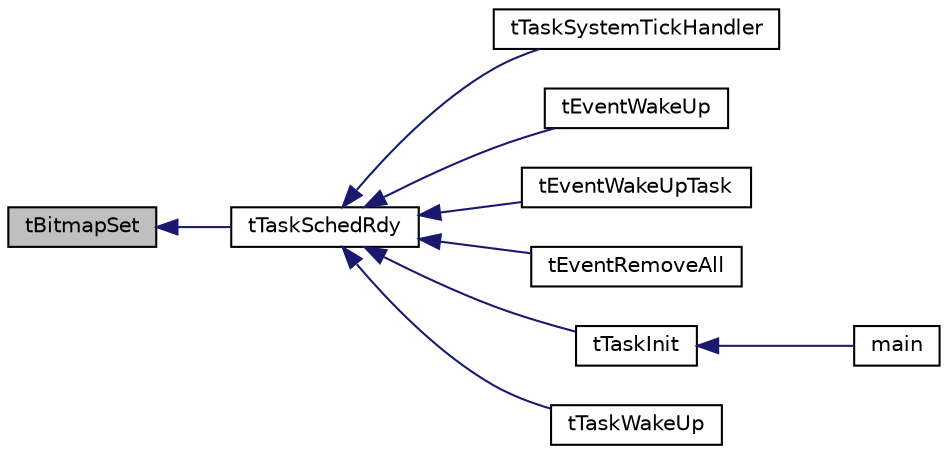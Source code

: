 digraph "tBitmapSet"
{
  edge [fontname="Helvetica",fontsize="10",labelfontname="Helvetica",labelfontsize="10"];
  node [fontname="Helvetica",fontsize="10",shape=record];
  rankdir="LR";
  Node42 [label="tBitmapSet",height=0.2,width=0.4,color="black", fillcolor="grey75", style="filled", fontcolor="black"];
  Node42 -> Node43 [dir="back",color="midnightblue",fontsize="10",style="solid",fontname="Helvetica"];
  Node43 [label="tTaskSchedRdy",height=0.2,width=0.4,color="black", fillcolor="white", style="filled",URL="$tiny_o_s_8h.html#ab7c2dfbda696e43a8c35ab97731837a0",tooltip="将任务设置为就绪状态 "];
  Node43 -> Node44 [dir="back",color="midnightblue",fontsize="10",style="solid",fontname="Helvetica"];
  Node44 [label="tTaskSystemTickHandler",height=0.2,width=0.4,color="black", fillcolor="white", style="filled",URL="$tiny_o_s_8h.html#a9141328add126e3c2659b2df4b969d3c",tooltip="系统时钟节拍处理 "];
  Node43 -> Node45 [dir="back",color="midnightblue",fontsize="10",style="solid",fontname="Helvetica"];
  Node45 [label="tEventWakeUp",height=0.2,width=0.4,color="black", fillcolor="white", style="filled",URL="$t_event_8h.html#a01397d82a226289ad6fad1602cb705c8"];
  Node43 -> Node46 [dir="back",color="midnightblue",fontsize="10",style="solid",fontname="Helvetica"];
  Node46 [label="tEventWakeUpTask",height=0.2,width=0.4,color="black", fillcolor="white", style="filled",URL="$t_event_8h.html#af035c08c00e607bf3019020ee09bf3c8"];
  Node43 -> Node47 [dir="back",color="midnightblue",fontsize="10",style="solid",fontname="Helvetica"];
  Node47 [label="tEventRemoveAll",height=0.2,width=0.4,color="black", fillcolor="white", style="filled",URL="$t_event_8h.html#ace850c06cc2fc2f07296e1eb4552030a"];
  Node43 -> Node48 [dir="back",color="midnightblue",fontsize="10",style="solid",fontname="Helvetica"];
  Node48 [label="tTaskInit",height=0.2,width=0.4,color="black", fillcolor="white", style="filled",URL="$t_task_8h.html#a639ee038febea3c977d37585fcc8a573",tooltip="tinyOS的任务管理 "];
  Node48 -> Node49 [dir="back",color="midnightblue",fontsize="10",style="solid",fontname="Helvetica"];
  Node49 [label="main",height=0.2,width=0.4,color="black", fillcolor="white", style="filled",URL="$t_core_8c.html#ae66f6b31b5ad750f1fe042a706a4e3d4",tooltip="系统入口，完成所有功能的创建，空闲任务的创建等功能 "];
  Node43 -> Node50 [dir="back",color="midnightblue",fontsize="10",style="solid",fontname="Helvetica"];
  Node50 [label="tTaskWakeUp",height=0.2,width=0.4,color="black", fillcolor="white", style="filled",URL="$t_task_8h.html#ac08bc12c30a810c1ec5c48f330fd509a"];
}
